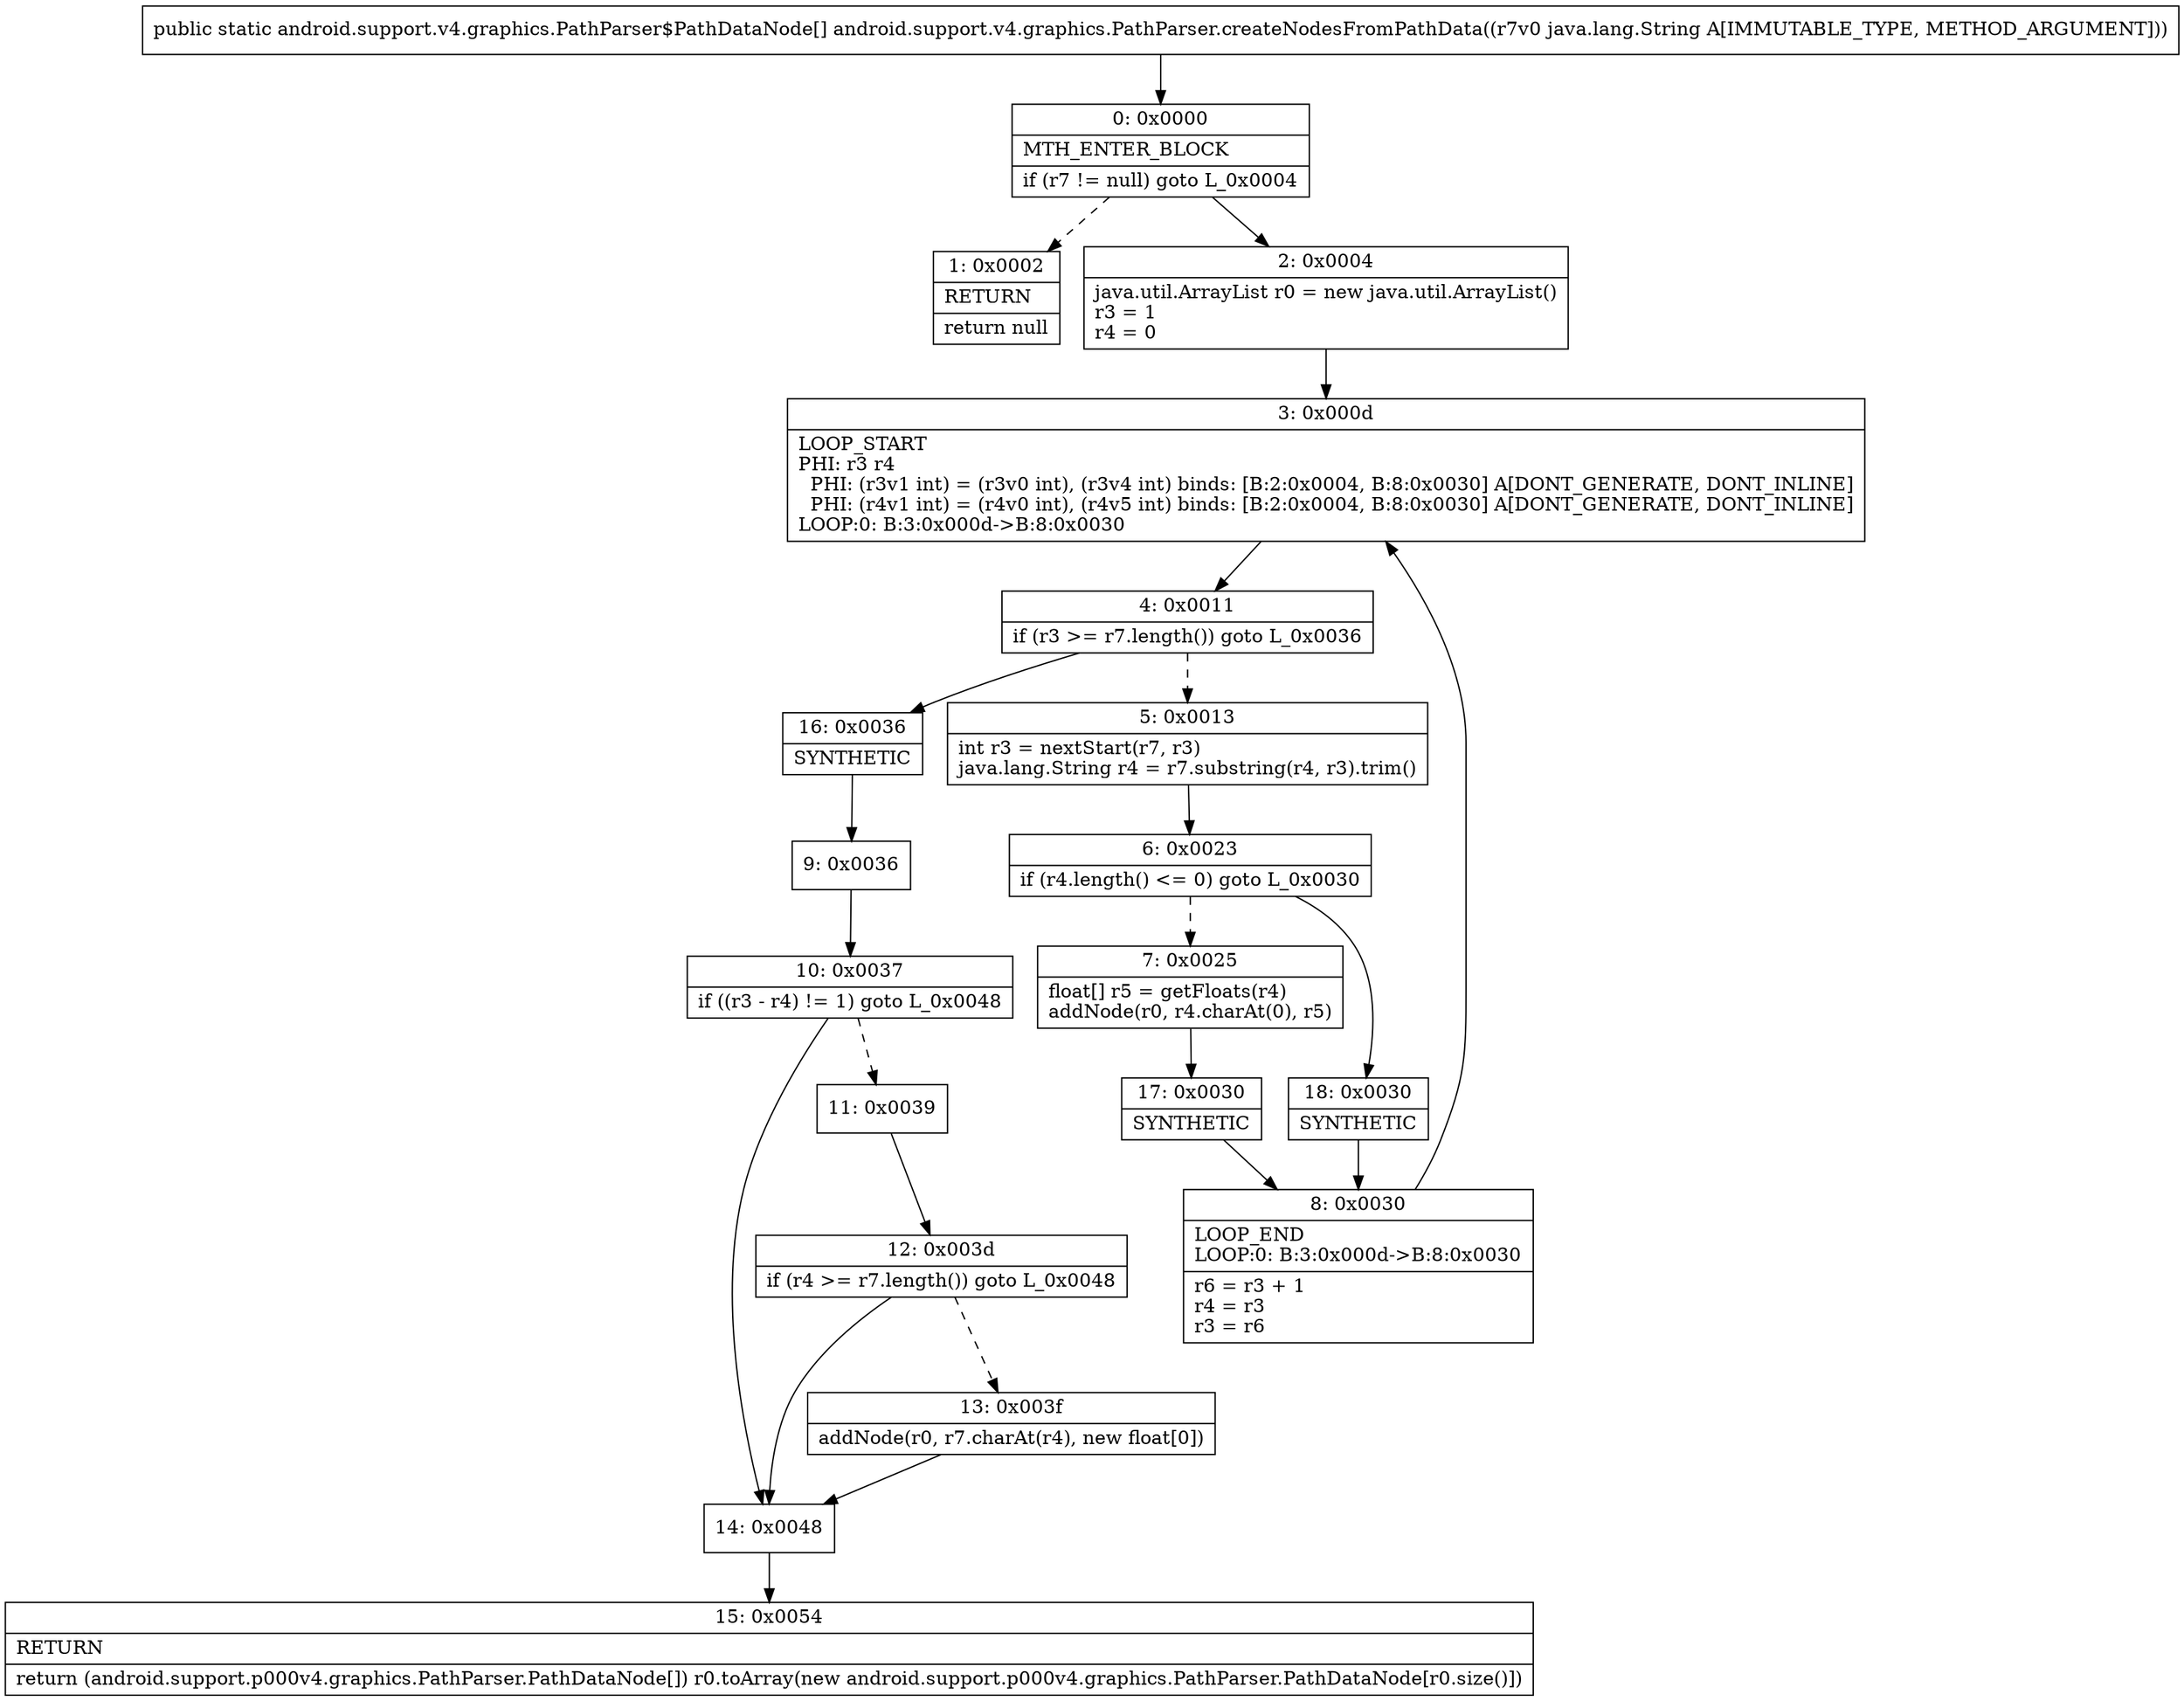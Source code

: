 digraph "CFG forandroid.support.v4.graphics.PathParser.createNodesFromPathData(Ljava\/lang\/String;)[Landroid\/support\/v4\/graphics\/PathParser$PathDataNode;" {
Node_0 [shape=record,label="{0\:\ 0x0000|MTH_ENTER_BLOCK\l|if (r7 != null) goto L_0x0004\l}"];
Node_1 [shape=record,label="{1\:\ 0x0002|RETURN\l|return null\l}"];
Node_2 [shape=record,label="{2\:\ 0x0004|java.util.ArrayList r0 = new java.util.ArrayList()\lr3 = 1\lr4 = 0\l}"];
Node_3 [shape=record,label="{3\:\ 0x000d|LOOP_START\lPHI: r3 r4 \l  PHI: (r3v1 int) = (r3v0 int), (r3v4 int) binds: [B:2:0x0004, B:8:0x0030] A[DONT_GENERATE, DONT_INLINE]\l  PHI: (r4v1 int) = (r4v0 int), (r4v5 int) binds: [B:2:0x0004, B:8:0x0030] A[DONT_GENERATE, DONT_INLINE]\lLOOP:0: B:3:0x000d\-\>B:8:0x0030\l}"];
Node_4 [shape=record,label="{4\:\ 0x0011|if (r3 \>= r7.length()) goto L_0x0036\l}"];
Node_5 [shape=record,label="{5\:\ 0x0013|int r3 = nextStart(r7, r3)\ljava.lang.String r4 = r7.substring(r4, r3).trim()\l}"];
Node_6 [shape=record,label="{6\:\ 0x0023|if (r4.length() \<= 0) goto L_0x0030\l}"];
Node_7 [shape=record,label="{7\:\ 0x0025|float[] r5 = getFloats(r4)\laddNode(r0, r4.charAt(0), r5)\l}"];
Node_8 [shape=record,label="{8\:\ 0x0030|LOOP_END\lLOOP:0: B:3:0x000d\-\>B:8:0x0030\l|r6 = r3 + 1\lr4 = r3\lr3 = r6\l}"];
Node_9 [shape=record,label="{9\:\ 0x0036}"];
Node_10 [shape=record,label="{10\:\ 0x0037|if ((r3 \- r4) != 1) goto L_0x0048\l}"];
Node_11 [shape=record,label="{11\:\ 0x0039}"];
Node_12 [shape=record,label="{12\:\ 0x003d|if (r4 \>= r7.length()) goto L_0x0048\l}"];
Node_13 [shape=record,label="{13\:\ 0x003f|addNode(r0, r7.charAt(r4), new float[0])\l}"];
Node_14 [shape=record,label="{14\:\ 0x0048}"];
Node_15 [shape=record,label="{15\:\ 0x0054|RETURN\l|return (android.support.p000v4.graphics.PathParser.PathDataNode[]) r0.toArray(new android.support.p000v4.graphics.PathParser.PathDataNode[r0.size()])\l}"];
Node_16 [shape=record,label="{16\:\ 0x0036|SYNTHETIC\l}"];
Node_17 [shape=record,label="{17\:\ 0x0030|SYNTHETIC\l}"];
Node_18 [shape=record,label="{18\:\ 0x0030|SYNTHETIC\l}"];
MethodNode[shape=record,label="{public static android.support.v4.graphics.PathParser$PathDataNode[] android.support.v4.graphics.PathParser.createNodesFromPathData((r7v0 java.lang.String A[IMMUTABLE_TYPE, METHOD_ARGUMENT])) }"];
MethodNode -> Node_0;
Node_0 -> Node_1[style=dashed];
Node_0 -> Node_2;
Node_2 -> Node_3;
Node_3 -> Node_4;
Node_4 -> Node_5[style=dashed];
Node_4 -> Node_16;
Node_5 -> Node_6;
Node_6 -> Node_7[style=dashed];
Node_6 -> Node_18;
Node_7 -> Node_17;
Node_8 -> Node_3;
Node_9 -> Node_10;
Node_10 -> Node_11[style=dashed];
Node_10 -> Node_14;
Node_11 -> Node_12;
Node_12 -> Node_13[style=dashed];
Node_12 -> Node_14;
Node_13 -> Node_14;
Node_14 -> Node_15;
Node_16 -> Node_9;
Node_17 -> Node_8;
Node_18 -> Node_8;
}

